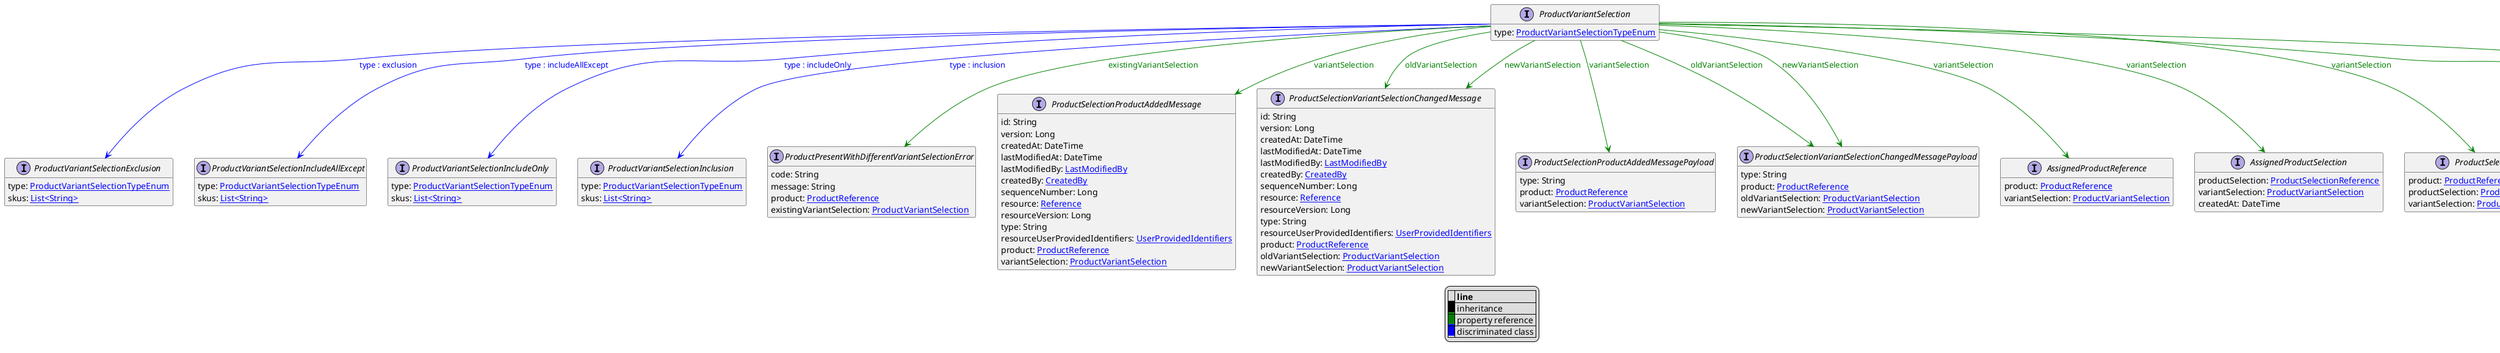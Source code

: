 @startuml

hide empty fields
hide empty methods
legend
|= |= line |
|<back:black>   </back>| inheritance |
|<back:green>   </back>| property reference |
|<back:blue>   </back>| discriminated class |
endlegend
interface ProductVariantSelection [[ProductVariantSelection.svg]]  {
    type: [[ProductVariantSelectionTypeEnum.svg ProductVariantSelectionTypeEnum]]
}


interface ProductVariantSelectionExclusion [[ProductVariantSelectionExclusion.svg]]  {
    type: [[ProductVariantSelectionTypeEnum.svg ProductVariantSelectionTypeEnum]]
    skus: [[String.svg List<String>]]
}
interface ProductVariantSelectionIncludeAllExcept [[ProductVariantSelectionIncludeAllExcept.svg]]  {
    type: [[ProductVariantSelectionTypeEnum.svg ProductVariantSelectionTypeEnum]]
    skus: [[String.svg List<String>]]
}
interface ProductVariantSelectionIncludeOnly [[ProductVariantSelectionIncludeOnly.svg]]  {
    type: [[ProductVariantSelectionTypeEnum.svg ProductVariantSelectionTypeEnum]]
    skus: [[String.svg List<String>]]
}
interface ProductVariantSelectionInclusion [[ProductVariantSelectionInclusion.svg]]  {
    type: [[ProductVariantSelectionTypeEnum.svg ProductVariantSelectionTypeEnum]]
    skus: [[String.svg List<String>]]
}
interface ProductPresentWithDifferentVariantSelectionError [[ProductPresentWithDifferentVariantSelectionError.svg]]  {
    code: String
    message: String
    product: [[ProductReference.svg ProductReference]]
    existingVariantSelection: [[ProductVariantSelection.svg ProductVariantSelection]]
}
interface ProductSelectionProductAddedMessage [[ProductSelectionProductAddedMessage.svg]]  {
    id: String
    version: Long
    createdAt: DateTime
    lastModifiedAt: DateTime
    lastModifiedBy: [[LastModifiedBy.svg LastModifiedBy]]
    createdBy: [[CreatedBy.svg CreatedBy]]
    sequenceNumber: Long
    resource: [[Reference.svg Reference]]
    resourceVersion: Long
    type: String
    resourceUserProvidedIdentifiers: [[UserProvidedIdentifiers.svg UserProvidedIdentifiers]]
    product: [[ProductReference.svg ProductReference]]
    variantSelection: [[ProductVariantSelection.svg ProductVariantSelection]]
}
interface ProductSelectionVariantSelectionChangedMessage [[ProductSelectionVariantSelectionChangedMessage.svg]]  {
    id: String
    version: Long
    createdAt: DateTime
    lastModifiedAt: DateTime
    lastModifiedBy: [[LastModifiedBy.svg LastModifiedBy]]
    createdBy: [[CreatedBy.svg CreatedBy]]
    sequenceNumber: Long
    resource: [[Reference.svg Reference]]
    resourceVersion: Long
    type: String
    resourceUserProvidedIdentifiers: [[UserProvidedIdentifiers.svg UserProvidedIdentifiers]]
    product: [[ProductReference.svg ProductReference]]
    oldVariantSelection: [[ProductVariantSelection.svg ProductVariantSelection]]
    newVariantSelection: [[ProductVariantSelection.svg ProductVariantSelection]]
}
interface ProductSelectionProductAddedMessagePayload [[ProductSelectionProductAddedMessagePayload.svg]]  {
    type: String
    product: [[ProductReference.svg ProductReference]]
    variantSelection: [[ProductVariantSelection.svg ProductVariantSelection]]
}
interface ProductSelectionVariantSelectionChangedMessagePayload [[ProductSelectionVariantSelectionChangedMessagePayload.svg]]  {
    type: String
    product: [[ProductReference.svg ProductReference]]
    oldVariantSelection: [[ProductVariantSelection.svg ProductVariantSelection]]
    newVariantSelection: [[ProductVariantSelection.svg ProductVariantSelection]]
}
interface AssignedProductReference [[AssignedProductReference.svg]]  {
    product: [[ProductReference.svg ProductReference]]
    variantSelection: [[ProductVariantSelection.svg ProductVariantSelection]]
}
interface AssignedProductSelection [[AssignedProductSelection.svg]]  {
    productSelection: [[ProductSelectionReference.svg ProductSelectionReference]]
    variantSelection: [[ProductVariantSelection.svg ProductVariantSelection]]
    createdAt: DateTime
}
interface ProductSelectionAssignment [[ProductSelectionAssignment.svg]]  {
    product: [[ProductReference.svg ProductReference]]
    productSelection: [[ProductSelectionReference.svg ProductSelectionReference]]
    variantSelection: [[ProductVariantSelection.svg ProductVariantSelection]]
}
interface ProductSelectionAddProductAction [[ProductSelectionAddProductAction.svg]]  {
    action: String
    product: [[ProductResourceIdentifier.svg ProductResourceIdentifier]]
    variantSelection: [[ProductVariantSelection.svg ProductVariantSelection]]
}
interface ProductSelectionSetVariantSelectionAction [[ProductSelectionSetVariantSelectionAction.svg]]  {
    action: String
    product: [[ProductResourceIdentifier.svg ProductResourceIdentifier]]
    variantSelection: [[ProductVariantSelection.svg ProductVariantSelection]]
}
ProductVariantSelection --> ProductVariantSelectionExclusion #blue;text:blue : "type : exclusion"
ProductVariantSelection --> ProductVariantSelectionIncludeAllExcept #blue;text:blue : "type : includeAllExcept"
ProductVariantSelection --> ProductVariantSelectionIncludeOnly #blue;text:blue : "type : includeOnly"
ProductVariantSelection --> ProductVariantSelectionInclusion #blue;text:blue : "type : inclusion"
ProductVariantSelection --> ProductPresentWithDifferentVariantSelectionError #green;text:green : "existingVariantSelection"
ProductVariantSelection --> ProductSelectionProductAddedMessage #green;text:green : "variantSelection"
ProductVariantSelection --> ProductSelectionVariantSelectionChangedMessage #green;text:green : "oldVariantSelection"
ProductVariantSelection --> ProductSelectionVariantSelectionChangedMessage #green;text:green : "newVariantSelection"
ProductVariantSelection --> ProductSelectionProductAddedMessagePayload #green;text:green : "variantSelection"
ProductVariantSelection --> ProductSelectionVariantSelectionChangedMessagePayload #green;text:green : "oldVariantSelection"
ProductVariantSelection --> ProductSelectionVariantSelectionChangedMessagePayload #green;text:green : "newVariantSelection"
ProductVariantSelection --> AssignedProductReference #green;text:green : "variantSelection"
ProductVariantSelection --> AssignedProductSelection #green;text:green : "variantSelection"
ProductVariantSelection --> ProductSelectionAssignment #green;text:green : "variantSelection"
ProductVariantSelection --> ProductSelectionAddProductAction #green;text:green : "variantSelection"
ProductVariantSelection --> ProductSelectionSetVariantSelectionAction #green;text:green : "variantSelection"
@enduml
